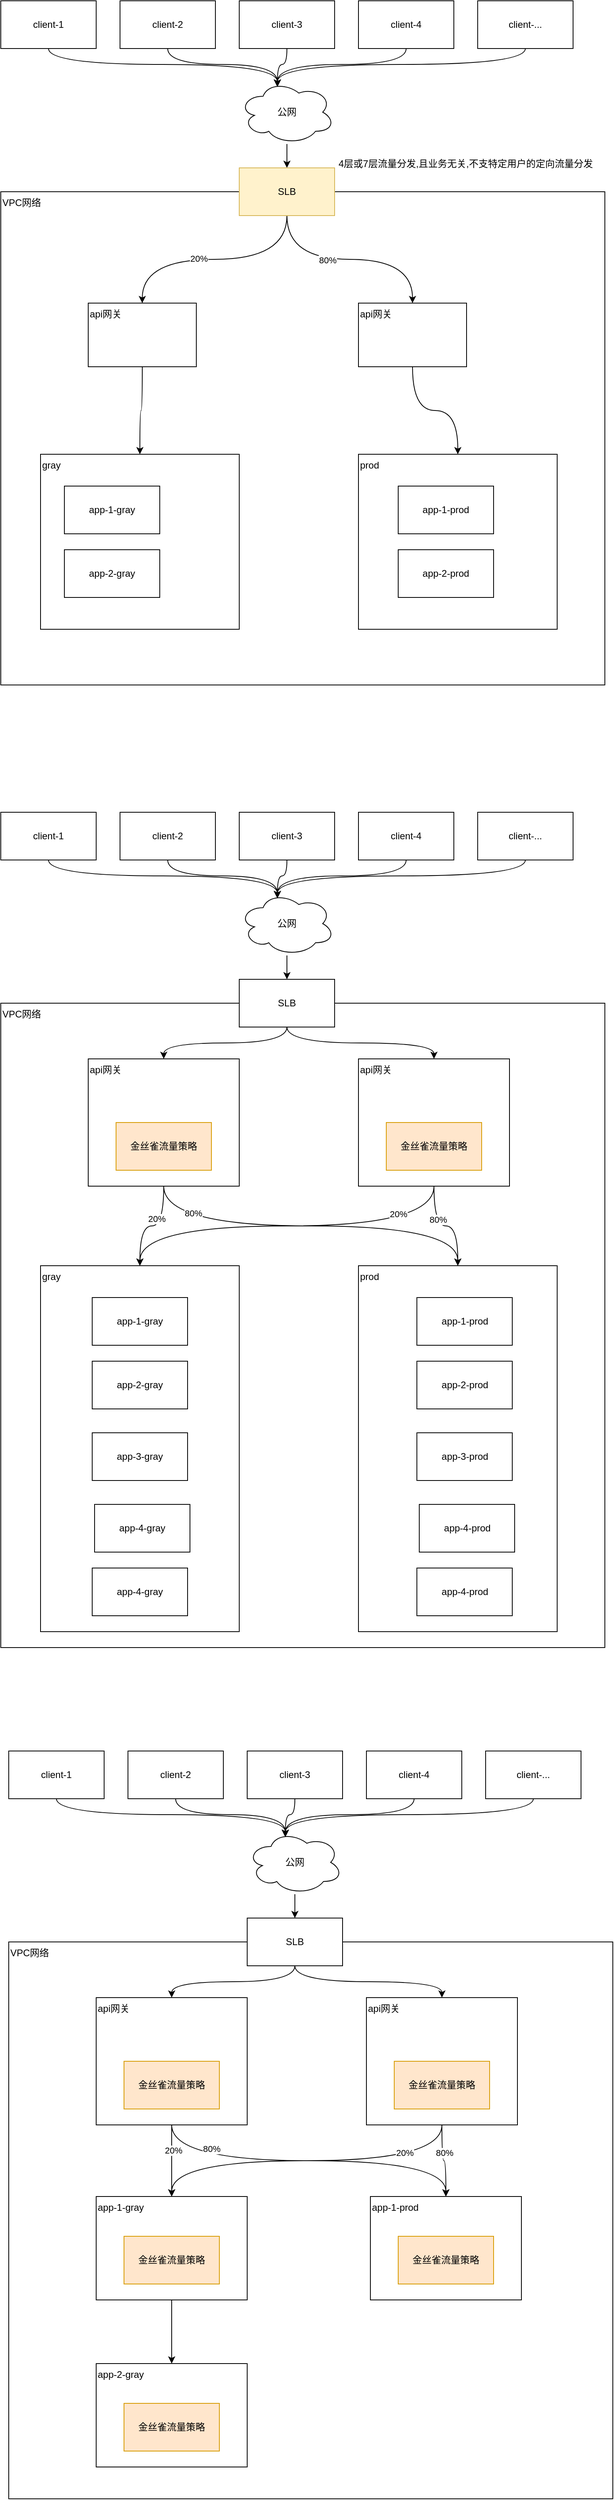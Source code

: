 <mxfile version="17.4.5" type="github">
  <diagram id="97o8ci6Izp3b5Vjm318T" name="第 1 页">
    <mxGraphModel dx="1426" dy="1963" grid="1" gridSize="10" guides="1" tooltips="1" connect="1" arrows="1" fold="1" page="1" pageScale="1" pageWidth="827" pageHeight="1169" math="0" shadow="0">
      <root>
        <mxCell id="0" />
        <mxCell id="1" parent="0" />
        <mxCell id="qOLz5GaLY7_XuVJ9eIoi-11" style="edgeStyle=orthogonalEdgeStyle;rounded=0;orthogonalLoop=1;jettySize=auto;html=1;entryX=0.4;entryY=0.1;entryDx=0;entryDy=0;entryPerimeter=0;curved=1;exitX=0.5;exitY=1;exitDx=0;exitDy=0;" edge="1" parent="1" source="qOLz5GaLY7_XuVJ9eIoi-1" target="qOLz5GaLY7_XuVJ9eIoi-6">
          <mxGeometry relative="1" as="geometry" />
        </mxCell>
        <mxCell id="qOLz5GaLY7_XuVJ9eIoi-1" value="client-1" style="rounded=0;whiteSpace=wrap;html=1;" vertex="1" parent="1">
          <mxGeometry x="40" y="80" width="120" height="60" as="geometry" />
        </mxCell>
        <mxCell id="qOLz5GaLY7_XuVJ9eIoi-13" style="edgeStyle=orthogonalEdgeStyle;curved=1;rounded=0;orthogonalLoop=1;jettySize=auto;html=1;entryX=0.4;entryY=0.1;entryDx=0;entryDy=0;entryPerimeter=0;exitX=0.5;exitY=1;exitDx=0;exitDy=0;" edge="1" parent="1" source="qOLz5GaLY7_XuVJ9eIoi-2" target="qOLz5GaLY7_XuVJ9eIoi-6">
          <mxGeometry relative="1" as="geometry" />
        </mxCell>
        <mxCell id="qOLz5GaLY7_XuVJ9eIoi-2" value="client-2" style="rounded=0;whiteSpace=wrap;html=1;" vertex="1" parent="1">
          <mxGeometry x="190" y="80" width="120" height="60" as="geometry" />
        </mxCell>
        <mxCell id="qOLz5GaLY7_XuVJ9eIoi-14" style="edgeStyle=orthogonalEdgeStyle;curved=1;rounded=0;orthogonalLoop=1;jettySize=auto;html=1;entryX=0.4;entryY=0.1;entryDx=0;entryDy=0;entryPerimeter=0;" edge="1" parent="1" source="qOLz5GaLY7_XuVJ9eIoi-3" target="qOLz5GaLY7_XuVJ9eIoi-6">
          <mxGeometry relative="1" as="geometry" />
        </mxCell>
        <mxCell id="qOLz5GaLY7_XuVJ9eIoi-3" value="client-3" style="rounded=0;whiteSpace=wrap;html=1;" vertex="1" parent="1">
          <mxGeometry x="340" y="80" width="120" height="60" as="geometry" />
        </mxCell>
        <mxCell id="qOLz5GaLY7_XuVJ9eIoi-15" style="edgeStyle=orthogonalEdgeStyle;curved=1;rounded=0;orthogonalLoop=1;jettySize=auto;html=1;entryX=0.4;entryY=0.1;entryDx=0;entryDy=0;entryPerimeter=0;exitX=0.5;exitY=1;exitDx=0;exitDy=0;" edge="1" parent="1" source="qOLz5GaLY7_XuVJ9eIoi-4" target="qOLz5GaLY7_XuVJ9eIoi-6">
          <mxGeometry relative="1" as="geometry" />
        </mxCell>
        <mxCell id="qOLz5GaLY7_XuVJ9eIoi-4" value="client-4" style="rounded=0;whiteSpace=wrap;html=1;" vertex="1" parent="1">
          <mxGeometry x="490" y="80" width="120" height="60" as="geometry" />
        </mxCell>
        <mxCell id="qOLz5GaLY7_XuVJ9eIoi-16" style="edgeStyle=orthogonalEdgeStyle;curved=1;rounded=0;orthogonalLoop=1;jettySize=auto;html=1;entryX=0.4;entryY=0.1;entryDx=0;entryDy=0;entryPerimeter=0;exitX=0.5;exitY=1;exitDx=0;exitDy=0;" edge="1" parent="1" source="qOLz5GaLY7_XuVJ9eIoi-5" target="qOLz5GaLY7_XuVJ9eIoi-6">
          <mxGeometry relative="1" as="geometry" />
        </mxCell>
        <mxCell id="qOLz5GaLY7_XuVJ9eIoi-5" value="client-..." style="rounded=0;whiteSpace=wrap;html=1;" vertex="1" parent="1">
          <mxGeometry x="640" y="80" width="120" height="60" as="geometry" />
        </mxCell>
        <mxCell id="qOLz5GaLY7_XuVJ9eIoi-17" style="edgeStyle=orthogonalEdgeStyle;curved=1;rounded=0;orthogonalLoop=1;jettySize=auto;html=1;entryX=0.5;entryY=0;entryDx=0;entryDy=0;" edge="1" parent="1" source="qOLz5GaLY7_XuVJ9eIoi-6" target="qOLz5GaLY7_XuVJ9eIoi-8">
          <mxGeometry relative="1" as="geometry" />
        </mxCell>
        <mxCell id="qOLz5GaLY7_XuVJ9eIoi-6" value="公网" style="ellipse;shape=cloud;whiteSpace=wrap;html=1;" vertex="1" parent="1">
          <mxGeometry x="340" y="180" width="120" height="80" as="geometry" />
        </mxCell>
        <mxCell id="qOLz5GaLY7_XuVJ9eIoi-7" value="VPC网络" style="rounded=0;whiteSpace=wrap;html=1;align=left;verticalAlign=top;" vertex="1" parent="1">
          <mxGeometry x="40" y="320" width="760" height="810" as="geometry" />
        </mxCell>
        <mxCell id="qOLz5GaLY7_XuVJ9eIoi-19" style="edgeStyle=orthogonalEdgeStyle;curved=1;rounded=0;orthogonalLoop=1;jettySize=auto;html=1;entryX=0.5;entryY=0;entryDx=0;entryDy=0;" edge="1" parent="1" source="qOLz5GaLY7_XuVJ9eIoi-8" target="qOLz5GaLY7_XuVJ9eIoi-18">
          <mxGeometry relative="1" as="geometry" />
        </mxCell>
        <mxCell id="qOLz5GaLY7_XuVJ9eIoi-21" style="edgeStyle=orthogonalEdgeStyle;curved=1;rounded=0;orthogonalLoop=1;jettySize=auto;html=1;entryX=0.5;entryY=0;entryDx=0;entryDy=0;exitX=0.5;exitY=1;exitDx=0;exitDy=0;" edge="1" parent="1" source="qOLz5GaLY7_XuVJ9eIoi-8" target="qOLz5GaLY7_XuVJ9eIoi-25">
          <mxGeometry relative="1" as="geometry">
            <mxPoint x="590" y="390" as="targetPoint" />
          </mxGeometry>
        </mxCell>
        <mxCell id="qOLz5GaLY7_XuVJ9eIoi-8" value="SLB" style="rounded=0;whiteSpace=wrap;html=1;" vertex="1" parent="1">
          <mxGeometry x="340" y="290" width="120" height="60" as="geometry" />
        </mxCell>
        <mxCell id="qOLz5GaLY7_XuVJ9eIoi-9" value="gray" style="rounded=0;whiteSpace=wrap;html=1;align=left;verticalAlign=top;" vertex="1" parent="1">
          <mxGeometry x="90" y="650" width="250" height="460" as="geometry" />
        </mxCell>
        <mxCell id="qOLz5GaLY7_XuVJ9eIoi-10" value="prod" style="rounded=0;whiteSpace=wrap;html=1;align=left;verticalAlign=top;" vertex="1" parent="1">
          <mxGeometry x="490" y="650" width="250" height="460" as="geometry" />
        </mxCell>
        <mxCell id="qOLz5GaLY7_XuVJ9eIoi-23" style="edgeStyle=orthogonalEdgeStyle;curved=1;rounded=0;orthogonalLoop=1;jettySize=auto;html=1;entryX=0.5;entryY=0;entryDx=0;entryDy=0;" edge="1" parent="1" source="qOLz5GaLY7_XuVJ9eIoi-18" target="qOLz5GaLY7_XuVJ9eIoi-9">
          <mxGeometry relative="1" as="geometry" />
        </mxCell>
        <mxCell id="qOLz5GaLY7_XuVJ9eIoi-29" value="20%" style="edgeLabel;html=1;align=center;verticalAlign=middle;resizable=0;points=[];" vertex="1" connectable="0" parent="qOLz5GaLY7_XuVJ9eIoi-23">
          <mxGeometry x="-0.092" y="-9" relative="1" as="geometry">
            <mxPoint as="offset" />
          </mxGeometry>
        </mxCell>
        <mxCell id="qOLz5GaLY7_XuVJ9eIoi-24" style="edgeStyle=orthogonalEdgeStyle;curved=1;rounded=0;orthogonalLoop=1;jettySize=auto;html=1;entryX=0.5;entryY=0;entryDx=0;entryDy=0;exitX=0.5;exitY=1;exitDx=0;exitDy=0;" edge="1" parent="1" source="qOLz5GaLY7_XuVJ9eIoi-18" target="qOLz5GaLY7_XuVJ9eIoi-10">
          <mxGeometry relative="1" as="geometry" />
        </mxCell>
        <mxCell id="qOLz5GaLY7_XuVJ9eIoi-30" value="80%" style="edgeLabel;html=1;align=center;verticalAlign=middle;resizable=0;points=[];" vertex="1" connectable="0" parent="qOLz5GaLY7_XuVJ9eIoi-24">
          <mxGeometry x="-0.63" y="16" relative="1" as="geometry">
            <mxPoint as="offset" />
          </mxGeometry>
        </mxCell>
        <mxCell id="qOLz5GaLY7_XuVJ9eIoi-18" value="api网关" style="rounded=0;whiteSpace=wrap;html=1;align=left;verticalAlign=top;" vertex="1" parent="1">
          <mxGeometry x="150" y="390" width="190" height="160" as="geometry" />
        </mxCell>
        <mxCell id="qOLz5GaLY7_XuVJ9eIoi-22" value="金丝雀流量策略" style="rounded=0;whiteSpace=wrap;html=1;fillColor=#ffe6cc;strokeColor=#d79b00;" vertex="1" parent="1">
          <mxGeometry x="185" y="470" width="120" height="60" as="geometry" />
        </mxCell>
        <mxCell id="qOLz5GaLY7_XuVJ9eIoi-27" style="edgeStyle=orthogonalEdgeStyle;curved=1;rounded=0;orthogonalLoop=1;jettySize=auto;html=1;entryX=0.5;entryY=0;entryDx=0;entryDy=0;exitX=0.5;exitY=1;exitDx=0;exitDy=0;" edge="1" parent="1" source="qOLz5GaLY7_XuVJ9eIoi-25" target="qOLz5GaLY7_XuVJ9eIoi-9">
          <mxGeometry relative="1" as="geometry" />
        </mxCell>
        <mxCell id="qOLz5GaLY7_XuVJ9eIoi-31" value="20%" style="edgeLabel;html=1;align=center;verticalAlign=middle;resizable=0;points=[];" vertex="1" connectable="0" parent="qOLz5GaLY7_XuVJ9eIoi-27">
          <mxGeometry x="-0.596" y="-15" relative="1" as="geometry">
            <mxPoint as="offset" />
          </mxGeometry>
        </mxCell>
        <mxCell id="qOLz5GaLY7_XuVJ9eIoi-28" style="edgeStyle=orthogonalEdgeStyle;curved=1;rounded=0;orthogonalLoop=1;jettySize=auto;html=1;entryX=0.5;entryY=0;entryDx=0;entryDy=0;" edge="1" parent="1" source="qOLz5GaLY7_XuVJ9eIoi-25" target="qOLz5GaLY7_XuVJ9eIoi-10">
          <mxGeometry relative="1" as="geometry" />
        </mxCell>
        <mxCell id="qOLz5GaLY7_XuVJ9eIoi-32" value="80%" style="edgeLabel;html=1;align=center;verticalAlign=middle;resizable=0;points=[];" vertex="1" connectable="0" parent="qOLz5GaLY7_XuVJ9eIoi-28">
          <mxGeometry x="-0.354" y="5" relative="1" as="geometry">
            <mxPoint as="offset" />
          </mxGeometry>
        </mxCell>
        <mxCell id="qOLz5GaLY7_XuVJ9eIoi-25" value="api网关" style="rounded=0;whiteSpace=wrap;html=1;align=left;verticalAlign=top;" vertex="1" parent="1">
          <mxGeometry x="490" y="390" width="190" height="160" as="geometry" />
        </mxCell>
        <mxCell id="qOLz5GaLY7_XuVJ9eIoi-26" value="金丝雀流量策略" style="rounded=0;whiteSpace=wrap;html=1;fillColor=#ffe6cc;strokeColor=#d79b00;" vertex="1" parent="1">
          <mxGeometry x="525" y="470" width="120" height="60" as="geometry" />
        </mxCell>
        <mxCell id="qOLz5GaLY7_XuVJ9eIoi-33" value="app-1-gray" style="rounded=0;whiteSpace=wrap;html=1;" vertex="1" parent="1">
          <mxGeometry x="155" y="690" width="120" height="60" as="geometry" />
        </mxCell>
        <mxCell id="qOLz5GaLY7_XuVJ9eIoi-34" value="app-2-gray" style="rounded=0;whiteSpace=wrap;html=1;" vertex="1" parent="1">
          <mxGeometry x="155" y="770" width="120" height="60" as="geometry" />
        </mxCell>
        <mxCell id="qOLz5GaLY7_XuVJ9eIoi-37" style="edgeStyle=orthogonalEdgeStyle;rounded=0;orthogonalLoop=1;jettySize=auto;html=1;entryX=0.4;entryY=0.1;entryDx=0;entryDy=0;entryPerimeter=0;curved=1;exitX=0.5;exitY=1;exitDx=0;exitDy=0;" edge="1" parent="1" source="qOLz5GaLY7_XuVJ9eIoi-38" target="qOLz5GaLY7_XuVJ9eIoi-48">
          <mxGeometry relative="1" as="geometry" />
        </mxCell>
        <mxCell id="qOLz5GaLY7_XuVJ9eIoi-38" value="client-1" style="rounded=0;whiteSpace=wrap;html=1;" vertex="1" parent="1">
          <mxGeometry x="40" y="-940" width="120" height="60" as="geometry" />
        </mxCell>
        <mxCell id="qOLz5GaLY7_XuVJ9eIoi-39" style="edgeStyle=orthogonalEdgeStyle;curved=1;rounded=0;orthogonalLoop=1;jettySize=auto;html=1;entryX=0.4;entryY=0.1;entryDx=0;entryDy=0;entryPerimeter=0;exitX=0.5;exitY=1;exitDx=0;exitDy=0;" edge="1" parent="1" source="qOLz5GaLY7_XuVJ9eIoi-40" target="qOLz5GaLY7_XuVJ9eIoi-48">
          <mxGeometry relative="1" as="geometry" />
        </mxCell>
        <mxCell id="qOLz5GaLY7_XuVJ9eIoi-40" value="client-2" style="rounded=0;whiteSpace=wrap;html=1;" vertex="1" parent="1">
          <mxGeometry x="190" y="-940" width="120" height="60" as="geometry" />
        </mxCell>
        <mxCell id="qOLz5GaLY7_XuVJ9eIoi-41" style="edgeStyle=orthogonalEdgeStyle;curved=1;rounded=0;orthogonalLoop=1;jettySize=auto;html=1;entryX=0.4;entryY=0.1;entryDx=0;entryDy=0;entryPerimeter=0;" edge="1" parent="1" source="qOLz5GaLY7_XuVJ9eIoi-42" target="qOLz5GaLY7_XuVJ9eIoi-48">
          <mxGeometry relative="1" as="geometry" />
        </mxCell>
        <mxCell id="qOLz5GaLY7_XuVJ9eIoi-42" value="client-3" style="rounded=0;whiteSpace=wrap;html=1;" vertex="1" parent="1">
          <mxGeometry x="340" y="-940" width="120" height="60" as="geometry" />
        </mxCell>
        <mxCell id="qOLz5GaLY7_XuVJ9eIoi-43" style="edgeStyle=orthogonalEdgeStyle;curved=1;rounded=0;orthogonalLoop=1;jettySize=auto;html=1;entryX=0.4;entryY=0.1;entryDx=0;entryDy=0;entryPerimeter=0;exitX=0.5;exitY=1;exitDx=0;exitDy=0;" edge="1" parent="1" source="qOLz5GaLY7_XuVJ9eIoi-44" target="qOLz5GaLY7_XuVJ9eIoi-48">
          <mxGeometry relative="1" as="geometry" />
        </mxCell>
        <mxCell id="qOLz5GaLY7_XuVJ9eIoi-44" value="client-4" style="rounded=0;whiteSpace=wrap;html=1;" vertex="1" parent="1">
          <mxGeometry x="490" y="-940" width="120" height="60" as="geometry" />
        </mxCell>
        <mxCell id="qOLz5GaLY7_XuVJ9eIoi-45" style="edgeStyle=orthogonalEdgeStyle;curved=1;rounded=0;orthogonalLoop=1;jettySize=auto;html=1;entryX=0.4;entryY=0.1;entryDx=0;entryDy=0;entryPerimeter=0;exitX=0.5;exitY=1;exitDx=0;exitDy=0;" edge="1" parent="1" source="qOLz5GaLY7_XuVJ9eIoi-46" target="qOLz5GaLY7_XuVJ9eIoi-48">
          <mxGeometry relative="1" as="geometry" />
        </mxCell>
        <mxCell id="qOLz5GaLY7_XuVJ9eIoi-46" value="client-..." style="rounded=0;whiteSpace=wrap;html=1;" vertex="1" parent="1">
          <mxGeometry x="640" y="-940" width="120" height="60" as="geometry" />
        </mxCell>
        <mxCell id="qOLz5GaLY7_XuVJ9eIoi-47" style="edgeStyle=orthogonalEdgeStyle;curved=1;rounded=0;orthogonalLoop=1;jettySize=auto;html=1;entryX=0.5;entryY=0;entryDx=0;entryDy=0;" edge="1" parent="1" source="qOLz5GaLY7_XuVJ9eIoi-48" target="qOLz5GaLY7_XuVJ9eIoi-52">
          <mxGeometry relative="1" as="geometry" />
        </mxCell>
        <mxCell id="qOLz5GaLY7_XuVJ9eIoi-48" value="公网" style="ellipse;shape=cloud;whiteSpace=wrap;html=1;" vertex="1" parent="1">
          <mxGeometry x="340" y="-840" width="120" height="80" as="geometry" />
        </mxCell>
        <mxCell id="qOLz5GaLY7_XuVJ9eIoi-49" value="VPC网络" style="rounded=0;whiteSpace=wrap;html=1;align=left;verticalAlign=top;" vertex="1" parent="1">
          <mxGeometry x="40" y="-700" width="760" height="620" as="geometry" />
        </mxCell>
        <mxCell id="qOLz5GaLY7_XuVJ9eIoi-50" style="edgeStyle=orthogonalEdgeStyle;curved=1;rounded=0;orthogonalLoop=1;jettySize=auto;html=1;entryX=0.5;entryY=0;entryDx=0;entryDy=0;exitX=0.5;exitY=1;exitDx=0;exitDy=0;" edge="1" parent="1" source="qOLz5GaLY7_XuVJ9eIoi-52" target="qOLz5GaLY7_XuVJ9eIoi-59">
          <mxGeometry relative="1" as="geometry" />
        </mxCell>
        <mxCell id="qOLz5GaLY7_XuVJ9eIoi-71" value="20%" style="edgeLabel;html=1;align=center;verticalAlign=middle;resizable=0;points=[];" vertex="1" connectable="0" parent="qOLz5GaLY7_XuVJ9eIoi-50">
          <mxGeometry x="0.139" y="-1" relative="1" as="geometry">
            <mxPoint as="offset" />
          </mxGeometry>
        </mxCell>
        <mxCell id="qOLz5GaLY7_XuVJ9eIoi-51" style="edgeStyle=orthogonalEdgeStyle;curved=1;rounded=0;orthogonalLoop=1;jettySize=auto;html=1;entryX=0.5;entryY=0;entryDx=0;entryDy=0;exitX=0.5;exitY=1;exitDx=0;exitDy=0;" edge="1" parent="1" source="qOLz5GaLY7_XuVJ9eIoi-52" target="qOLz5GaLY7_XuVJ9eIoi-65">
          <mxGeometry relative="1" as="geometry">
            <mxPoint x="590" y="-630" as="targetPoint" />
          </mxGeometry>
        </mxCell>
        <mxCell id="qOLz5GaLY7_XuVJ9eIoi-72" value="80%" style="edgeLabel;html=1;align=center;verticalAlign=middle;resizable=0;points=[];" vertex="1" connectable="0" parent="qOLz5GaLY7_XuVJ9eIoi-51">
          <mxGeometry x="-0.209" y="-1" relative="1" as="geometry">
            <mxPoint as="offset" />
          </mxGeometry>
        </mxCell>
        <mxCell id="qOLz5GaLY7_XuVJ9eIoi-52" value="SLB" style="rounded=0;whiteSpace=wrap;html=1;fillColor=#fff2cc;strokeColor=#d6b656;" vertex="1" parent="1">
          <mxGeometry x="340" y="-730" width="120" height="60" as="geometry" />
        </mxCell>
        <mxCell id="qOLz5GaLY7_XuVJ9eIoi-53" value="gray" style="rounded=0;whiteSpace=wrap;html=1;align=left;verticalAlign=top;" vertex="1" parent="1">
          <mxGeometry x="90" y="-370" width="250" height="220" as="geometry" />
        </mxCell>
        <mxCell id="qOLz5GaLY7_XuVJ9eIoi-54" value="prod" style="rounded=0;whiteSpace=wrap;html=1;align=left;verticalAlign=top;" vertex="1" parent="1">
          <mxGeometry x="490" y="-370" width="250" height="220" as="geometry" />
        </mxCell>
        <mxCell id="qOLz5GaLY7_XuVJ9eIoi-55" style="edgeStyle=orthogonalEdgeStyle;curved=1;rounded=0;orthogonalLoop=1;jettySize=auto;html=1;entryX=0.5;entryY=0;entryDx=0;entryDy=0;" edge="1" parent="1" source="qOLz5GaLY7_XuVJ9eIoi-59" target="qOLz5GaLY7_XuVJ9eIoi-53">
          <mxGeometry relative="1" as="geometry" />
        </mxCell>
        <mxCell id="qOLz5GaLY7_XuVJ9eIoi-59" value="api网关" style="rounded=0;whiteSpace=wrap;html=1;align=left;verticalAlign=top;" vertex="1" parent="1">
          <mxGeometry x="150" y="-560" width="136" height="80" as="geometry" />
        </mxCell>
        <mxCell id="qOLz5GaLY7_XuVJ9eIoi-63" style="edgeStyle=orthogonalEdgeStyle;curved=1;rounded=0;orthogonalLoop=1;jettySize=auto;html=1;entryX=0.5;entryY=0;entryDx=0;entryDy=0;" edge="1" parent="1" source="qOLz5GaLY7_XuVJ9eIoi-65" target="qOLz5GaLY7_XuVJ9eIoi-54">
          <mxGeometry relative="1" as="geometry" />
        </mxCell>
        <mxCell id="qOLz5GaLY7_XuVJ9eIoi-65" value="api网关" style="rounded=0;whiteSpace=wrap;html=1;align=left;verticalAlign=top;" vertex="1" parent="1">
          <mxGeometry x="490" y="-560" width="136" height="80" as="geometry" />
        </mxCell>
        <mxCell id="qOLz5GaLY7_XuVJ9eIoi-67" value="app-1-gray" style="rounded=0;whiteSpace=wrap;html=1;" vertex="1" parent="1">
          <mxGeometry x="120" y="-330" width="120" height="60" as="geometry" />
        </mxCell>
        <mxCell id="qOLz5GaLY7_XuVJ9eIoi-68" value="app-2-gray" style="rounded=0;whiteSpace=wrap;html=1;" vertex="1" parent="1">
          <mxGeometry x="120" y="-250" width="120" height="60" as="geometry" />
        </mxCell>
        <mxCell id="qOLz5GaLY7_XuVJ9eIoi-69" value="app-1-prod" style="rounded=0;whiteSpace=wrap;html=1;" vertex="1" parent="1">
          <mxGeometry x="540" y="-330" width="120" height="60" as="geometry" />
        </mxCell>
        <mxCell id="qOLz5GaLY7_XuVJ9eIoi-70" value="app-2-prod" style="rounded=0;whiteSpace=wrap;html=1;" vertex="1" parent="1">
          <mxGeometry x="540" y="-250" width="120" height="60" as="geometry" />
        </mxCell>
        <mxCell id="qOLz5GaLY7_XuVJ9eIoi-73" value="4层或7层流量分发,且业务无关,不支特定用户的定向流量分发" style="text;html=1;strokeColor=none;fillColor=none;align=center;verticalAlign=middle;whiteSpace=wrap;rounded=0;" vertex="1" parent="1">
          <mxGeometry x="460" y="-750" width="330" height="30" as="geometry" />
        </mxCell>
        <mxCell id="qOLz5GaLY7_XuVJ9eIoi-74" style="edgeStyle=orthogonalEdgeStyle;rounded=0;orthogonalLoop=1;jettySize=auto;html=1;entryX=0.4;entryY=0.1;entryDx=0;entryDy=0;entryPerimeter=0;curved=1;exitX=0.5;exitY=1;exitDx=0;exitDy=0;" edge="1" parent="1" source="qOLz5GaLY7_XuVJ9eIoi-75" target="qOLz5GaLY7_XuVJ9eIoi-85">
          <mxGeometry relative="1" as="geometry" />
        </mxCell>
        <mxCell id="qOLz5GaLY7_XuVJ9eIoi-75" value="client-1" style="rounded=0;whiteSpace=wrap;html=1;" vertex="1" parent="1">
          <mxGeometry x="50" y="1260" width="120" height="60" as="geometry" />
        </mxCell>
        <mxCell id="qOLz5GaLY7_XuVJ9eIoi-76" style="edgeStyle=orthogonalEdgeStyle;curved=1;rounded=0;orthogonalLoop=1;jettySize=auto;html=1;entryX=0.4;entryY=0.1;entryDx=0;entryDy=0;entryPerimeter=0;exitX=0.5;exitY=1;exitDx=0;exitDy=0;" edge="1" parent="1" source="qOLz5GaLY7_XuVJ9eIoi-77" target="qOLz5GaLY7_XuVJ9eIoi-85">
          <mxGeometry relative="1" as="geometry" />
        </mxCell>
        <mxCell id="qOLz5GaLY7_XuVJ9eIoi-77" value="client-2" style="rounded=0;whiteSpace=wrap;html=1;" vertex="1" parent="1">
          <mxGeometry x="200" y="1260" width="120" height="60" as="geometry" />
        </mxCell>
        <mxCell id="qOLz5GaLY7_XuVJ9eIoi-78" style="edgeStyle=orthogonalEdgeStyle;curved=1;rounded=0;orthogonalLoop=1;jettySize=auto;html=1;entryX=0.4;entryY=0.1;entryDx=0;entryDy=0;entryPerimeter=0;" edge="1" parent="1" source="qOLz5GaLY7_XuVJ9eIoi-79" target="qOLz5GaLY7_XuVJ9eIoi-85">
          <mxGeometry relative="1" as="geometry" />
        </mxCell>
        <mxCell id="qOLz5GaLY7_XuVJ9eIoi-79" value="client-3" style="rounded=0;whiteSpace=wrap;html=1;" vertex="1" parent="1">
          <mxGeometry x="350" y="1260" width="120" height="60" as="geometry" />
        </mxCell>
        <mxCell id="qOLz5GaLY7_XuVJ9eIoi-80" style="edgeStyle=orthogonalEdgeStyle;curved=1;rounded=0;orthogonalLoop=1;jettySize=auto;html=1;entryX=0.4;entryY=0.1;entryDx=0;entryDy=0;entryPerimeter=0;exitX=0.5;exitY=1;exitDx=0;exitDy=0;" edge="1" parent="1" source="qOLz5GaLY7_XuVJ9eIoi-81" target="qOLz5GaLY7_XuVJ9eIoi-85">
          <mxGeometry relative="1" as="geometry" />
        </mxCell>
        <mxCell id="qOLz5GaLY7_XuVJ9eIoi-81" value="client-4" style="rounded=0;whiteSpace=wrap;html=1;" vertex="1" parent="1">
          <mxGeometry x="500" y="1260" width="120" height="60" as="geometry" />
        </mxCell>
        <mxCell id="qOLz5GaLY7_XuVJ9eIoi-82" style="edgeStyle=orthogonalEdgeStyle;curved=1;rounded=0;orthogonalLoop=1;jettySize=auto;html=1;entryX=0.4;entryY=0.1;entryDx=0;entryDy=0;entryPerimeter=0;exitX=0.5;exitY=1;exitDx=0;exitDy=0;" edge="1" parent="1" source="qOLz5GaLY7_XuVJ9eIoi-83" target="qOLz5GaLY7_XuVJ9eIoi-85">
          <mxGeometry relative="1" as="geometry" />
        </mxCell>
        <mxCell id="qOLz5GaLY7_XuVJ9eIoi-83" value="client-..." style="rounded=0;whiteSpace=wrap;html=1;" vertex="1" parent="1">
          <mxGeometry x="650" y="1260" width="120" height="60" as="geometry" />
        </mxCell>
        <mxCell id="qOLz5GaLY7_XuVJ9eIoi-84" style="edgeStyle=orthogonalEdgeStyle;curved=1;rounded=0;orthogonalLoop=1;jettySize=auto;html=1;entryX=0.5;entryY=0;entryDx=0;entryDy=0;" edge="1" parent="1" source="qOLz5GaLY7_XuVJ9eIoi-85" target="qOLz5GaLY7_XuVJ9eIoi-89">
          <mxGeometry relative="1" as="geometry" />
        </mxCell>
        <mxCell id="qOLz5GaLY7_XuVJ9eIoi-85" value="公网" style="ellipse;shape=cloud;whiteSpace=wrap;html=1;" vertex="1" parent="1">
          <mxGeometry x="350" y="1360" width="120" height="80" as="geometry" />
        </mxCell>
        <mxCell id="qOLz5GaLY7_XuVJ9eIoi-86" value="VPC网络" style="rounded=0;whiteSpace=wrap;html=1;align=left;verticalAlign=top;" vertex="1" parent="1">
          <mxGeometry x="50" y="1500" width="760" height="700" as="geometry" />
        </mxCell>
        <mxCell id="qOLz5GaLY7_XuVJ9eIoi-87" style="edgeStyle=orthogonalEdgeStyle;curved=1;rounded=0;orthogonalLoop=1;jettySize=auto;html=1;entryX=0.5;entryY=0;entryDx=0;entryDy=0;" edge="1" parent="1" source="qOLz5GaLY7_XuVJ9eIoi-89" target="qOLz5GaLY7_XuVJ9eIoi-96">
          <mxGeometry relative="1" as="geometry" />
        </mxCell>
        <mxCell id="qOLz5GaLY7_XuVJ9eIoi-88" style="edgeStyle=orthogonalEdgeStyle;curved=1;rounded=0;orthogonalLoop=1;jettySize=auto;html=1;entryX=0.5;entryY=0;entryDx=0;entryDy=0;exitX=0.5;exitY=1;exitDx=0;exitDy=0;" edge="1" parent="1" source="qOLz5GaLY7_XuVJ9eIoi-89" target="qOLz5GaLY7_XuVJ9eIoi-102">
          <mxGeometry relative="1" as="geometry">
            <mxPoint x="600" y="1570" as="targetPoint" />
          </mxGeometry>
        </mxCell>
        <mxCell id="qOLz5GaLY7_XuVJ9eIoi-89" value="SLB" style="rounded=0;whiteSpace=wrap;html=1;" vertex="1" parent="1">
          <mxGeometry x="350" y="1470" width="120" height="60" as="geometry" />
        </mxCell>
        <mxCell id="qOLz5GaLY7_XuVJ9eIoi-109" style="edgeStyle=orthogonalEdgeStyle;curved=1;rounded=0;orthogonalLoop=1;jettySize=auto;html=1;entryX=0.5;entryY=0;entryDx=0;entryDy=0;" edge="1" parent="1" source="qOLz5GaLY7_XuVJ9eIoi-96" target="qOLz5GaLY7_XuVJ9eIoi-104">
          <mxGeometry relative="1" as="geometry" />
        </mxCell>
        <mxCell id="qOLz5GaLY7_XuVJ9eIoi-110" value="20%" style="edgeLabel;html=1;align=center;verticalAlign=middle;resizable=0;points=[];" vertex="1" connectable="0" parent="qOLz5GaLY7_XuVJ9eIoi-109">
          <mxGeometry x="-0.289" y="2" relative="1" as="geometry">
            <mxPoint as="offset" />
          </mxGeometry>
        </mxCell>
        <mxCell id="qOLz5GaLY7_XuVJ9eIoi-113" style="edgeStyle=orthogonalEdgeStyle;curved=1;rounded=0;orthogonalLoop=1;jettySize=auto;html=1;entryX=0.5;entryY=0;entryDx=0;entryDy=0;exitX=0.5;exitY=1;exitDx=0;exitDy=0;" edge="1" parent="1" source="qOLz5GaLY7_XuVJ9eIoi-96" target="qOLz5GaLY7_XuVJ9eIoi-111">
          <mxGeometry relative="1" as="geometry" />
        </mxCell>
        <mxCell id="qOLz5GaLY7_XuVJ9eIoi-114" value="80%" style="edgeLabel;html=1;align=center;verticalAlign=middle;resizable=0;points=[];" vertex="1" connectable="0" parent="qOLz5GaLY7_XuVJ9eIoi-113">
          <mxGeometry x="-0.218" y="2" relative="1" as="geometry">
            <mxPoint x="-75" y="-13" as="offset" />
          </mxGeometry>
        </mxCell>
        <mxCell id="qOLz5GaLY7_XuVJ9eIoi-96" value="api网关" style="rounded=0;whiteSpace=wrap;html=1;align=left;verticalAlign=top;" vertex="1" parent="1">
          <mxGeometry x="160" y="1570" width="190" height="160" as="geometry" />
        </mxCell>
        <mxCell id="qOLz5GaLY7_XuVJ9eIoi-97" value="金丝雀流量策略" style="rounded=0;whiteSpace=wrap;html=1;fillColor=#ffe6cc;strokeColor=#d79b00;" vertex="1" parent="1">
          <mxGeometry x="195" y="1650" width="120" height="60" as="geometry" />
        </mxCell>
        <mxCell id="qOLz5GaLY7_XuVJ9eIoi-118" style="edgeStyle=orthogonalEdgeStyle;curved=1;rounded=0;orthogonalLoop=1;jettySize=auto;html=1;entryX=0.5;entryY=0;entryDx=0;entryDy=0;exitX=0.5;exitY=1;exitDx=0;exitDy=0;" edge="1" parent="1" source="qOLz5GaLY7_XuVJ9eIoi-102" target="qOLz5GaLY7_XuVJ9eIoi-104">
          <mxGeometry relative="1" as="geometry" />
        </mxCell>
        <mxCell id="qOLz5GaLY7_XuVJ9eIoi-119" value="20%" style="edgeLabel;html=1;align=center;verticalAlign=middle;resizable=0;points=[];" vertex="1" connectable="0" parent="qOLz5GaLY7_XuVJ9eIoi-118">
          <mxGeometry x="-0.572" y="-10" relative="1" as="geometry">
            <mxPoint as="offset" />
          </mxGeometry>
        </mxCell>
        <mxCell id="qOLz5GaLY7_XuVJ9eIoi-120" style="edgeStyle=orthogonalEdgeStyle;curved=1;rounded=0;orthogonalLoop=1;jettySize=auto;html=1;entryX=0.5;entryY=0;entryDx=0;entryDy=0;" edge="1" parent="1" source="qOLz5GaLY7_XuVJ9eIoi-102" target="qOLz5GaLY7_XuVJ9eIoi-111">
          <mxGeometry relative="1" as="geometry" />
        </mxCell>
        <mxCell id="qOLz5GaLY7_XuVJ9eIoi-121" value="80%" style="edgeLabel;html=1;align=center;verticalAlign=middle;resizable=0;points=[];" vertex="1" connectable="0" parent="qOLz5GaLY7_XuVJ9eIoi-120">
          <mxGeometry x="-0.263" y="3" relative="1" as="geometry">
            <mxPoint as="offset" />
          </mxGeometry>
        </mxCell>
        <mxCell id="qOLz5GaLY7_XuVJ9eIoi-102" value="api网关" style="rounded=0;whiteSpace=wrap;html=1;align=left;verticalAlign=top;" vertex="1" parent="1">
          <mxGeometry x="500" y="1570" width="190" height="160" as="geometry" />
        </mxCell>
        <mxCell id="qOLz5GaLY7_XuVJ9eIoi-103" value="金丝雀流量策略" style="rounded=0;whiteSpace=wrap;html=1;fillColor=#ffe6cc;strokeColor=#d79b00;" vertex="1" parent="1">
          <mxGeometry x="535" y="1650" width="120" height="60" as="geometry" />
        </mxCell>
        <mxCell id="qOLz5GaLY7_XuVJ9eIoi-117" style="edgeStyle=orthogonalEdgeStyle;curved=1;rounded=0;orthogonalLoop=1;jettySize=auto;html=1;entryX=0.5;entryY=0;entryDx=0;entryDy=0;" edge="1" parent="1" source="qOLz5GaLY7_XuVJ9eIoi-104" target="qOLz5GaLY7_XuVJ9eIoi-115">
          <mxGeometry relative="1" as="geometry" />
        </mxCell>
        <mxCell id="qOLz5GaLY7_XuVJ9eIoi-104" value="app-1-gray" style="rounded=0;whiteSpace=wrap;html=1;align=left;verticalAlign=top;" vertex="1" parent="1">
          <mxGeometry x="160" y="1820" width="190" height="130" as="geometry" />
        </mxCell>
        <mxCell id="qOLz5GaLY7_XuVJ9eIoi-108" value="金丝雀流量策略" style="rounded=0;whiteSpace=wrap;html=1;fillColor=#ffe6cc;strokeColor=#d79b00;" vertex="1" parent="1">
          <mxGeometry x="195" y="1870" width="120" height="60" as="geometry" />
        </mxCell>
        <mxCell id="qOLz5GaLY7_XuVJ9eIoi-111" value="app-1-prod" style="rounded=0;whiteSpace=wrap;html=1;align=left;verticalAlign=top;" vertex="1" parent="1">
          <mxGeometry x="505" y="1820" width="190" height="130" as="geometry" />
        </mxCell>
        <mxCell id="qOLz5GaLY7_XuVJ9eIoi-112" value="金丝雀流量策略" style="rounded=0;whiteSpace=wrap;html=1;fillColor=#ffe6cc;strokeColor=#d79b00;" vertex="1" parent="1">
          <mxGeometry x="540" y="1870" width="120" height="60" as="geometry" />
        </mxCell>
        <mxCell id="qOLz5GaLY7_XuVJ9eIoi-115" value="app-2-gray" style="rounded=0;whiteSpace=wrap;html=1;align=left;verticalAlign=top;" vertex="1" parent="1">
          <mxGeometry x="160" y="2030" width="190" height="130" as="geometry" />
        </mxCell>
        <mxCell id="qOLz5GaLY7_XuVJ9eIoi-116" value="金丝雀流量策略" style="rounded=0;whiteSpace=wrap;html=1;fillColor=#ffe6cc;strokeColor=#d79b00;" vertex="1" parent="1">
          <mxGeometry x="195" y="2080" width="120" height="60" as="geometry" />
        </mxCell>
        <mxCell id="qOLz5GaLY7_XuVJ9eIoi-122" value="app-3-gray" style="rounded=0;whiteSpace=wrap;html=1;" vertex="1" parent="1">
          <mxGeometry x="155" y="860" width="120" height="60" as="geometry" />
        </mxCell>
        <mxCell id="qOLz5GaLY7_XuVJ9eIoi-123" value="app-4-gray" style="rounded=0;whiteSpace=wrap;html=1;" vertex="1" parent="1">
          <mxGeometry x="158" y="950" width="120" height="60" as="geometry" />
        </mxCell>
        <mxCell id="qOLz5GaLY7_XuVJ9eIoi-124" value="app-4-gray" style="rounded=0;whiteSpace=wrap;html=1;" vertex="1" parent="1">
          <mxGeometry x="155" y="1030" width="120" height="60" as="geometry" />
        </mxCell>
        <mxCell id="qOLz5GaLY7_XuVJ9eIoi-125" value="app-1-prod" style="rounded=0;whiteSpace=wrap;html=1;" vertex="1" parent="1">
          <mxGeometry x="563.5" y="690" width="120" height="60" as="geometry" />
        </mxCell>
        <mxCell id="qOLz5GaLY7_XuVJ9eIoi-126" value="app-2-prod" style="rounded=0;whiteSpace=wrap;html=1;" vertex="1" parent="1">
          <mxGeometry x="563.5" y="770" width="120" height="60" as="geometry" />
        </mxCell>
        <mxCell id="qOLz5GaLY7_XuVJ9eIoi-127" value="app-3-prod" style="rounded=0;whiteSpace=wrap;html=1;" vertex="1" parent="1">
          <mxGeometry x="563.5" y="860" width="120" height="60" as="geometry" />
        </mxCell>
        <mxCell id="qOLz5GaLY7_XuVJ9eIoi-128" value="app-4-prod" style="rounded=0;whiteSpace=wrap;html=1;" vertex="1" parent="1">
          <mxGeometry x="566.5" y="950" width="120" height="60" as="geometry" />
        </mxCell>
        <mxCell id="qOLz5GaLY7_XuVJ9eIoi-129" value="app-4-prod" style="rounded=0;whiteSpace=wrap;html=1;" vertex="1" parent="1">
          <mxGeometry x="563.5" y="1030" width="120" height="60" as="geometry" />
        </mxCell>
      </root>
    </mxGraphModel>
  </diagram>
</mxfile>
